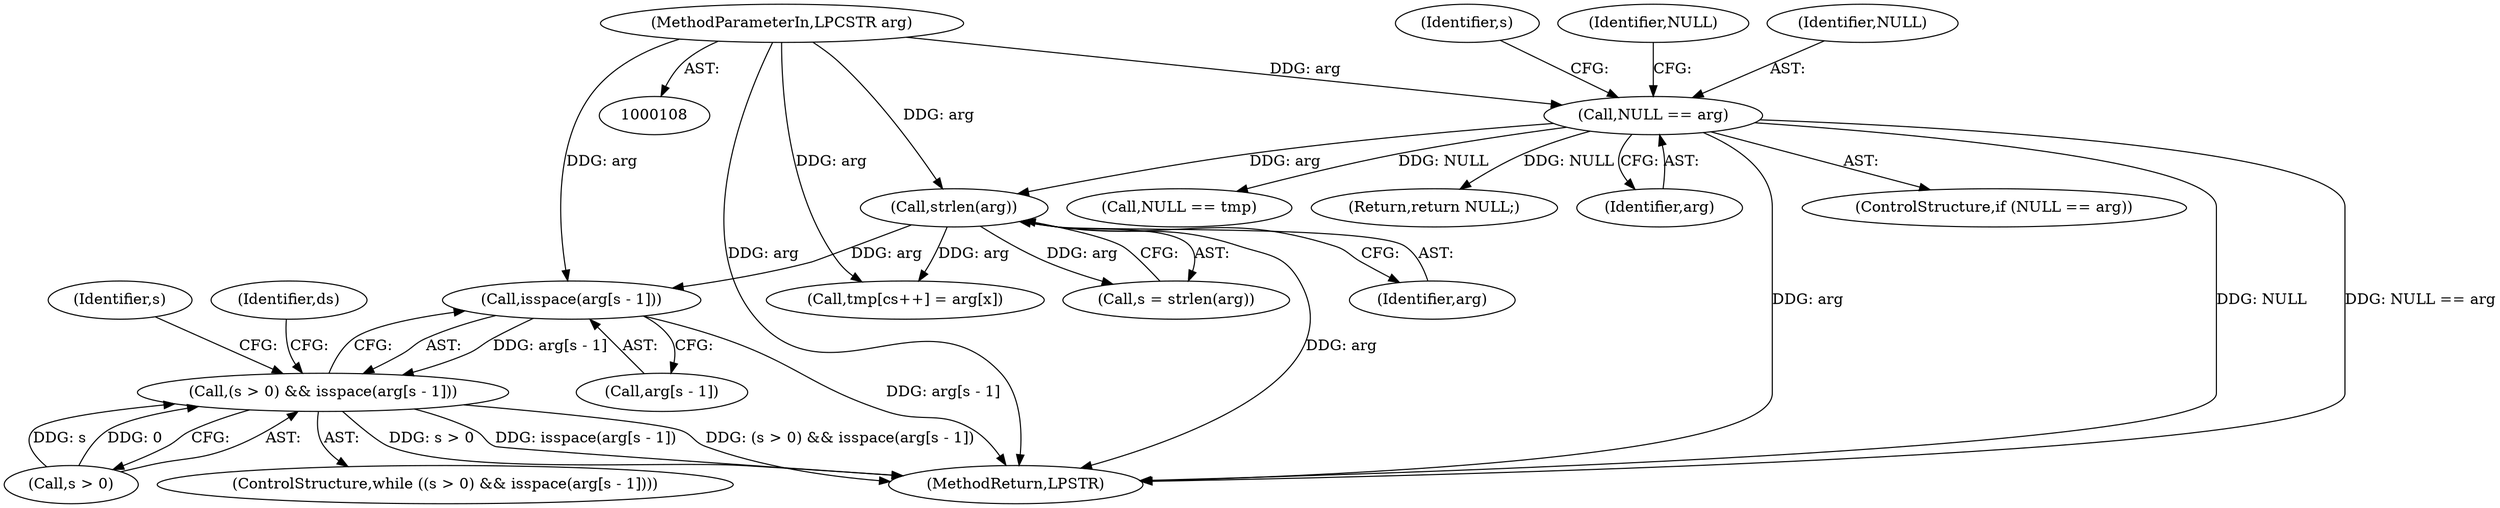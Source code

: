 digraph "0_FreeRDP_fc80ab45621bd966f70594c0b7393ec005a94007@array" {
"1000143" [label="(Call,isspace(arg[s - 1]))"];
"1000136" [label="(Call,strlen(arg))"];
"1000129" [label="(Call,NULL == arg)"];
"1000109" [label="(MethodParameterIn,LPCSTR arg)"];
"1000139" [label="(Call,(s > 0) && isspace(arg[s - 1]))"];
"1000133" [label="(Identifier,NULL)"];
"1000143" [label="(Call,isspace(arg[s - 1]))"];
"1000137" [label="(Identifier,arg)"];
"1000128" [label="(ControlStructure,if (NULL == arg))"];
"1000150" [label="(Identifier,s)"];
"1000134" [label="(Call,s = strlen(arg))"];
"1000152" [label="(Identifier,ds)"];
"1000557" [label="(MethodReturn,LPSTR)"];
"1000140" [label="(Call,s > 0)"];
"1000129" [label="(Call,NULL == arg)"];
"1000138" [label="(ControlStructure,while ((s > 0) && isspace(arg[s - 1])))"];
"1000178" [label="(Call,NULL == tmp)"];
"1000144" [label="(Call,arg[s - 1])"];
"1000130" [label="(Identifier,NULL)"];
"1000135" [label="(Identifier,s)"];
"1000139" [label="(Call,(s > 0) && isspace(arg[s - 1]))"];
"1000539" [label="(Call,tmp[cs++] = arg[x])"];
"1000109" [label="(MethodParameterIn,LPCSTR arg)"];
"1000132" [label="(Return,return NULL;)"];
"1000131" [label="(Identifier,arg)"];
"1000136" [label="(Call,strlen(arg))"];
"1000143" -> "1000139"  [label="AST: "];
"1000143" -> "1000144"  [label="CFG: "];
"1000144" -> "1000143"  [label="AST: "];
"1000139" -> "1000143"  [label="CFG: "];
"1000143" -> "1000557"  [label="DDG: arg[s - 1]"];
"1000143" -> "1000139"  [label="DDG: arg[s - 1]"];
"1000136" -> "1000143"  [label="DDG: arg"];
"1000109" -> "1000143"  [label="DDG: arg"];
"1000136" -> "1000134"  [label="AST: "];
"1000136" -> "1000137"  [label="CFG: "];
"1000137" -> "1000136"  [label="AST: "];
"1000134" -> "1000136"  [label="CFG: "];
"1000136" -> "1000557"  [label="DDG: arg"];
"1000136" -> "1000134"  [label="DDG: arg"];
"1000129" -> "1000136"  [label="DDG: arg"];
"1000109" -> "1000136"  [label="DDG: arg"];
"1000136" -> "1000539"  [label="DDG: arg"];
"1000129" -> "1000128"  [label="AST: "];
"1000129" -> "1000131"  [label="CFG: "];
"1000130" -> "1000129"  [label="AST: "];
"1000131" -> "1000129"  [label="AST: "];
"1000133" -> "1000129"  [label="CFG: "];
"1000135" -> "1000129"  [label="CFG: "];
"1000129" -> "1000557"  [label="DDG: NULL"];
"1000129" -> "1000557"  [label="DDG: NULL == arg"];
"1000129" -> "1000557"  [label="DDG: arg"];
"1000109" -> "1000129"  [label="DDG: arg"];
"1000129" -> "1000132"  [label="DDG: NULL"];
"1000129" -> "1000178"  [label="DDG: NULL"];
"1000109" -> "1000108"  [label="AST: "];
"1000109" -> "1000557"  [label="DDG: arg"];
"1000109" -> "1000539"  [label="DDG: arg"];
"1000139" -> "1000138"  [label="AST: "];
"1000139" -> "1000140"  [label="CFG: "];
"1000140" -> "1000139"  [label="AST: "];
"1000150" -> "1000139"  [label="CFG: "];
"1000152" -> "1000139"  [label="CFG: "];
"1000139" -> "1000557"  [label="DDG: (s > 0) && isspace(arg[s - 1])"];
"1000139" -> "1000557"  [label="DDG: s > 0"];
"1000139" -> "1000557"  [label="DDG: isspace(arg[s - 1])"];
"1000140" -> "1000139"  [label="DDG: s"];
"1000140" -> "1000139"  [label="DDG: 0"];
}
